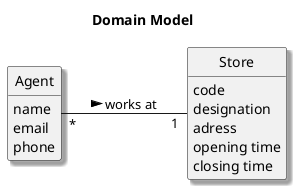 @startuml
skinparam monochrome true
skinparam packageStyle rectangle
skinparam shadowing true
skinparam classAttributeIconSize 0

hide circle
hide methods
left to right direction
title Domain Model


class Store {
   code
   designation
   adress
   opening time
   closing time
}

class Agent {
    name
    email
    phone
}

Agent "*" -- "1" Store : works at >

@enduml